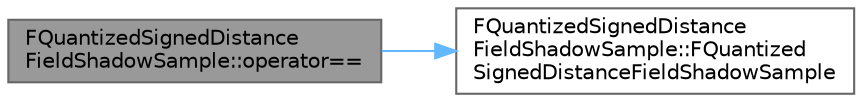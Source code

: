 digraph "FQuantizedSignedDistanceFieldShadowSample::operator=="
{
 // INTERACTIVE_SVG=YES
 // LATEX_PDF_SIZE
  bgcolor="transparent";
  edge [fontname=Helvetica,fontsize=10,labelfontname=Helvetica,labelfontsize=10];
  node [fontname=Helvetica,fontsize=10,shape=box,height=0.2,width=0.4];
  rankdir="LR";
  Node1 [id="Node000001",label="FQuantizedSignedDistance\lFieldShadowSample::operator==",height=0.2,width=0.4,color="gray40", fillcolor="grey60", style="filled", fontcolor="black",tooltip="Equality operator."];
  Node1 -> Node2 [id="edge1_Node000001_Node000002",color="steelblue1",style="solid",tooltip=" "];
  Node2 [id="Node000002",label="FQuantizedSignedDistance\lFieldShadowSample::FQuantized\lSignedDistanceFieldShadowSample",height=0.2,width=0.4,color="grey40", fillcolor="white", style="filled",URL="$d2/d0d/structFQuantizedSignedDistanceFieldShadowSample.html#a6f5ff7d4f66de5a0be06b29efcb19b7a",tooltip=" "];
}
